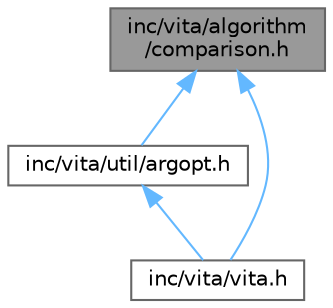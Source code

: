 digraph "inc/vita/algorithm/comparison.h"
{
 // LATEX_PDF_SIZE
  bgcolor="transparent";
  edge [fontname=Helvetica,fontsize=10,labelfontname=Helvetica,labelfontsize=10];
  node [fontname=Helvetica,fontsize=10,shape=box,height=0.2,width=0.4];
  Node1 [label="inc/vita/algorithm\l/comparison.h",height=0.2,width=0.4,color="gray40", fillcolor="grey60", style="filled", fontcolor="black",tooltip=" "];
  Node1 -> Node2 [dir="back",color="steelblue1",style="solid"];
  Node2 [label="inc/vita/util/argopt.h",height=0.2,width=0.4,color="grey40", fillcolor="white", style="filled",URL="$argopt_8h.html",tooltip=" "];
  Node2 -> Node3 [dir="back",color="steelblue1",style="solid"];
  Node3 [label="inc/vita/vita.h",height=0.2,width=0.4,color="grey40", fillcolor="white", style="filled",URL="$vita_8h.html",tooltip=" "];
  Node1 -> Node3 [dir="back",color="steelblue1",style="solid"];
}
